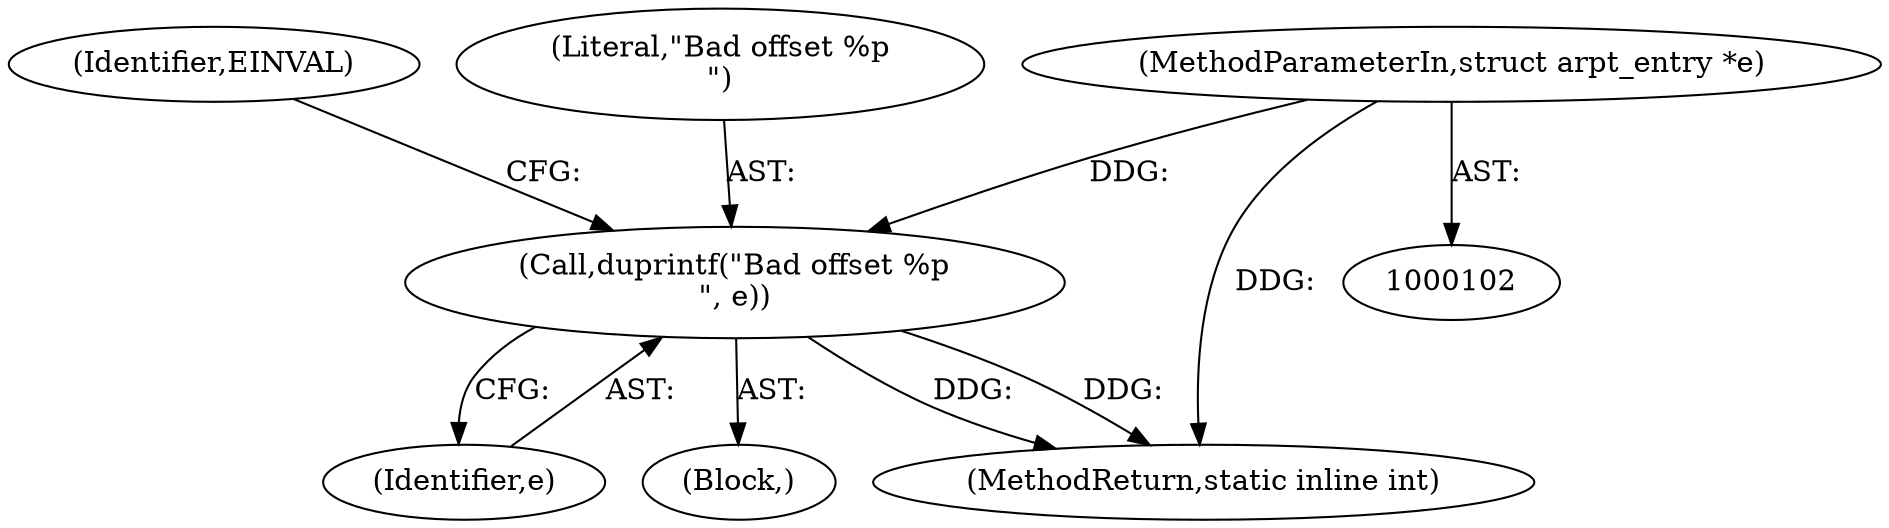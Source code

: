 digraph "0_linux_6e94e0cfb0887e4013b3b930fa6ab1fe6bb6ba91_0@pointer" {
"1000114" [label="(Call,duprintf(\"Bad offset %p\n\", e))"];
"1000103" [label="(MethodParameterIn,struct arpt_entry *e)"];
"1000103" [label="(MethodParameterIn,struct arpt_entry *e)"];
"1000114" [label="(Call,duprintf(\"Bad offset %p\n\", e))"];
"1000119" [label="(Identifier,EINVAL)"];
"1000115" [label="(Literal,\"Bad offset %p\n\")"];
"1000116" [label="(Identifier,e)"];
"1000113" [label="(Block,)"];
"1000223" [label="(MethodReturn,static inline int)"];
"1000114" -> "1000113"  [label="AST: "];
"1000114" -> "1000116"  [label="CFG: "];
"1000115" -> "1000114"  [label="AST: "];
"1000116" -> "1000114"  [label="AST: "];
"1000119" -> "1000114"  [label="CFG: "];
"1000114" -> "1000223"  [label="DDG: "];
"1000114" -> "1000223"  [label="DDG: "];
"1000103" -> "1000114"  [label="DDG: "];
"1000103" -> "1000102"  [label="AST: "];
"1000103" -> "1000223"  [label="DDG: "];
}
